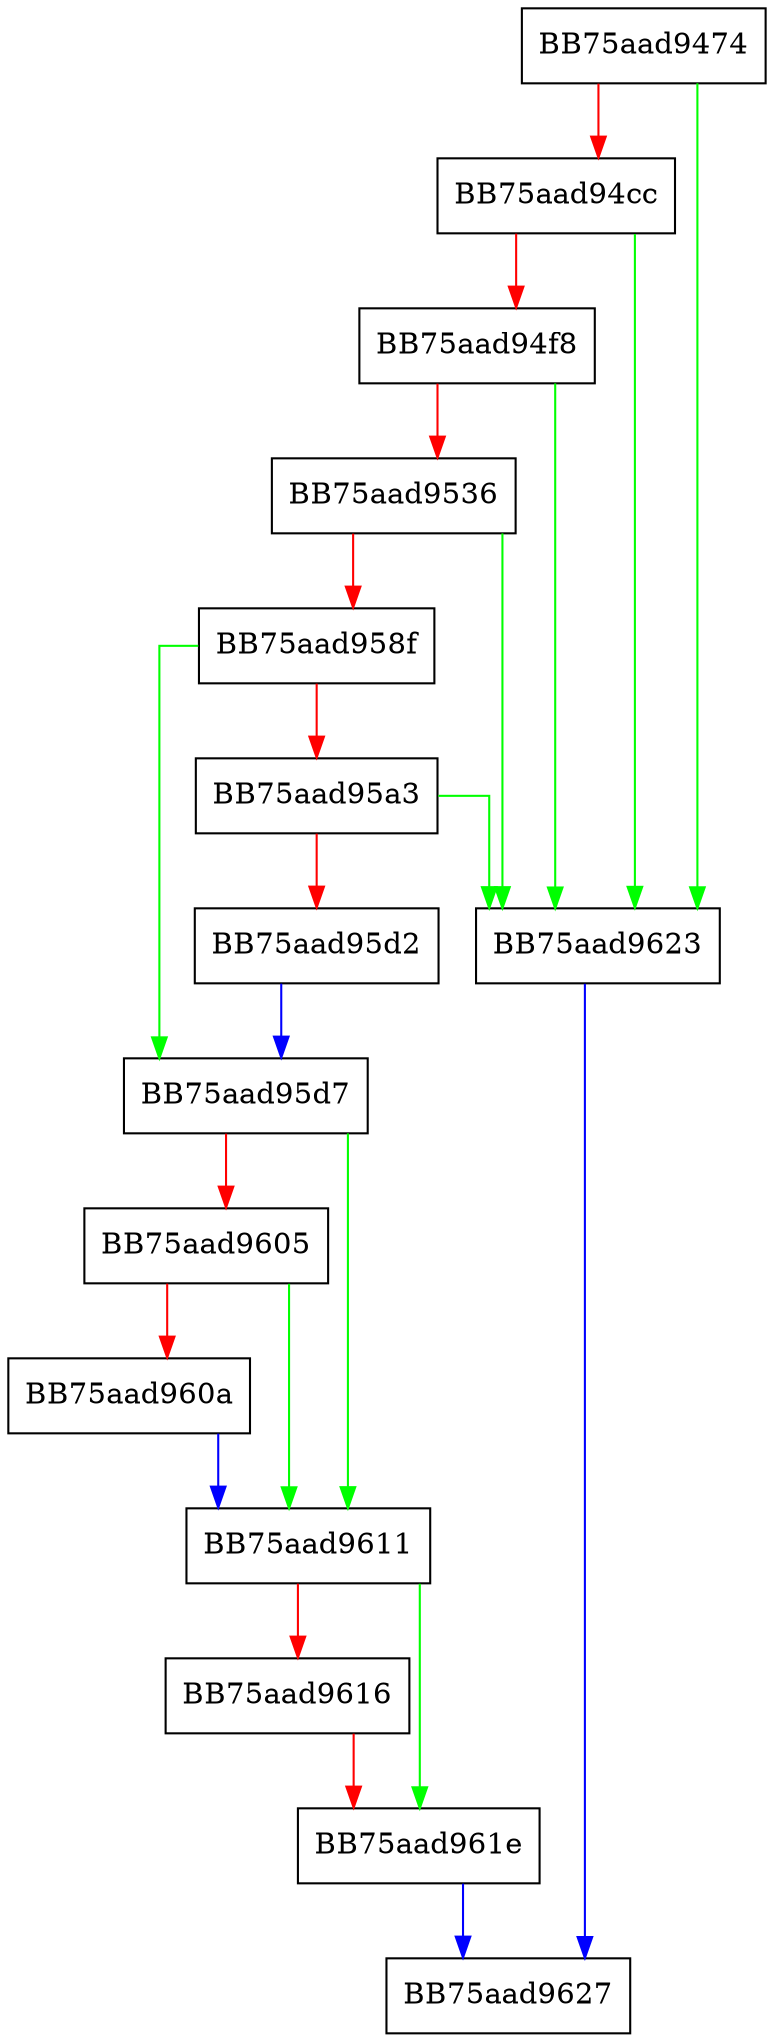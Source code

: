 digraph BMSearchFileHandle {
  node [shape="box"];
  graph [splines=ortho];
  BB75aad9474 -> BB75aad9623 [color="green"];
  BB75aad9474 -> BB75aad94cc [color="red"];
  BB75aad94cc -> BB75aad9623 [color="green"];
  BB75aad94cc -> BB75aad94f8 [color="red"];
  BB75aad94f8 -> BB75aad9623 [color="green"];
  BB75aad94f8 -> BB75aad9536 [color="red"];
  BB75aad9536 -> BB75aad9623 [color="green"];
  BB75aad9536 -> BB75aad958f [color="red"];
  BB75aad958f -> BB75aad95d7 [color="green"];
  BB75aad958f -> BB75aad95a3 [color="red"];
  BB75aad95a3 -> BB75aad9623 [color="green"];
  BB75aad95a3 -> BB75aad95d2 [color="red"];
  BB75aad95d2 -> BB75aad95d7 [color="blue"];
  BB75aad95d7 -> BB75aad9611 [color="green"];
  BB75aad95d7 -> BB75aad9605 [color="red"];
  BB75aad9605 -> BB75aad9611 [color="green"];
  BB75aad9605 -> BB75aad960a [color="red"];
  BB75aad960a -> BB75aad9611 [color="blue"];
  BB75aad9611 -> BB75aad961e [color="green"];
  BB75aad9611 -> BB75aad9616 [color="red"];
  BB75aad9616 -> BB75aad961e [color="red"];
  BB75aad961e -> BB75aad9627 [color="blue"];
  BB75aad9623 -> BB75aad9627 [color="blue"];
}